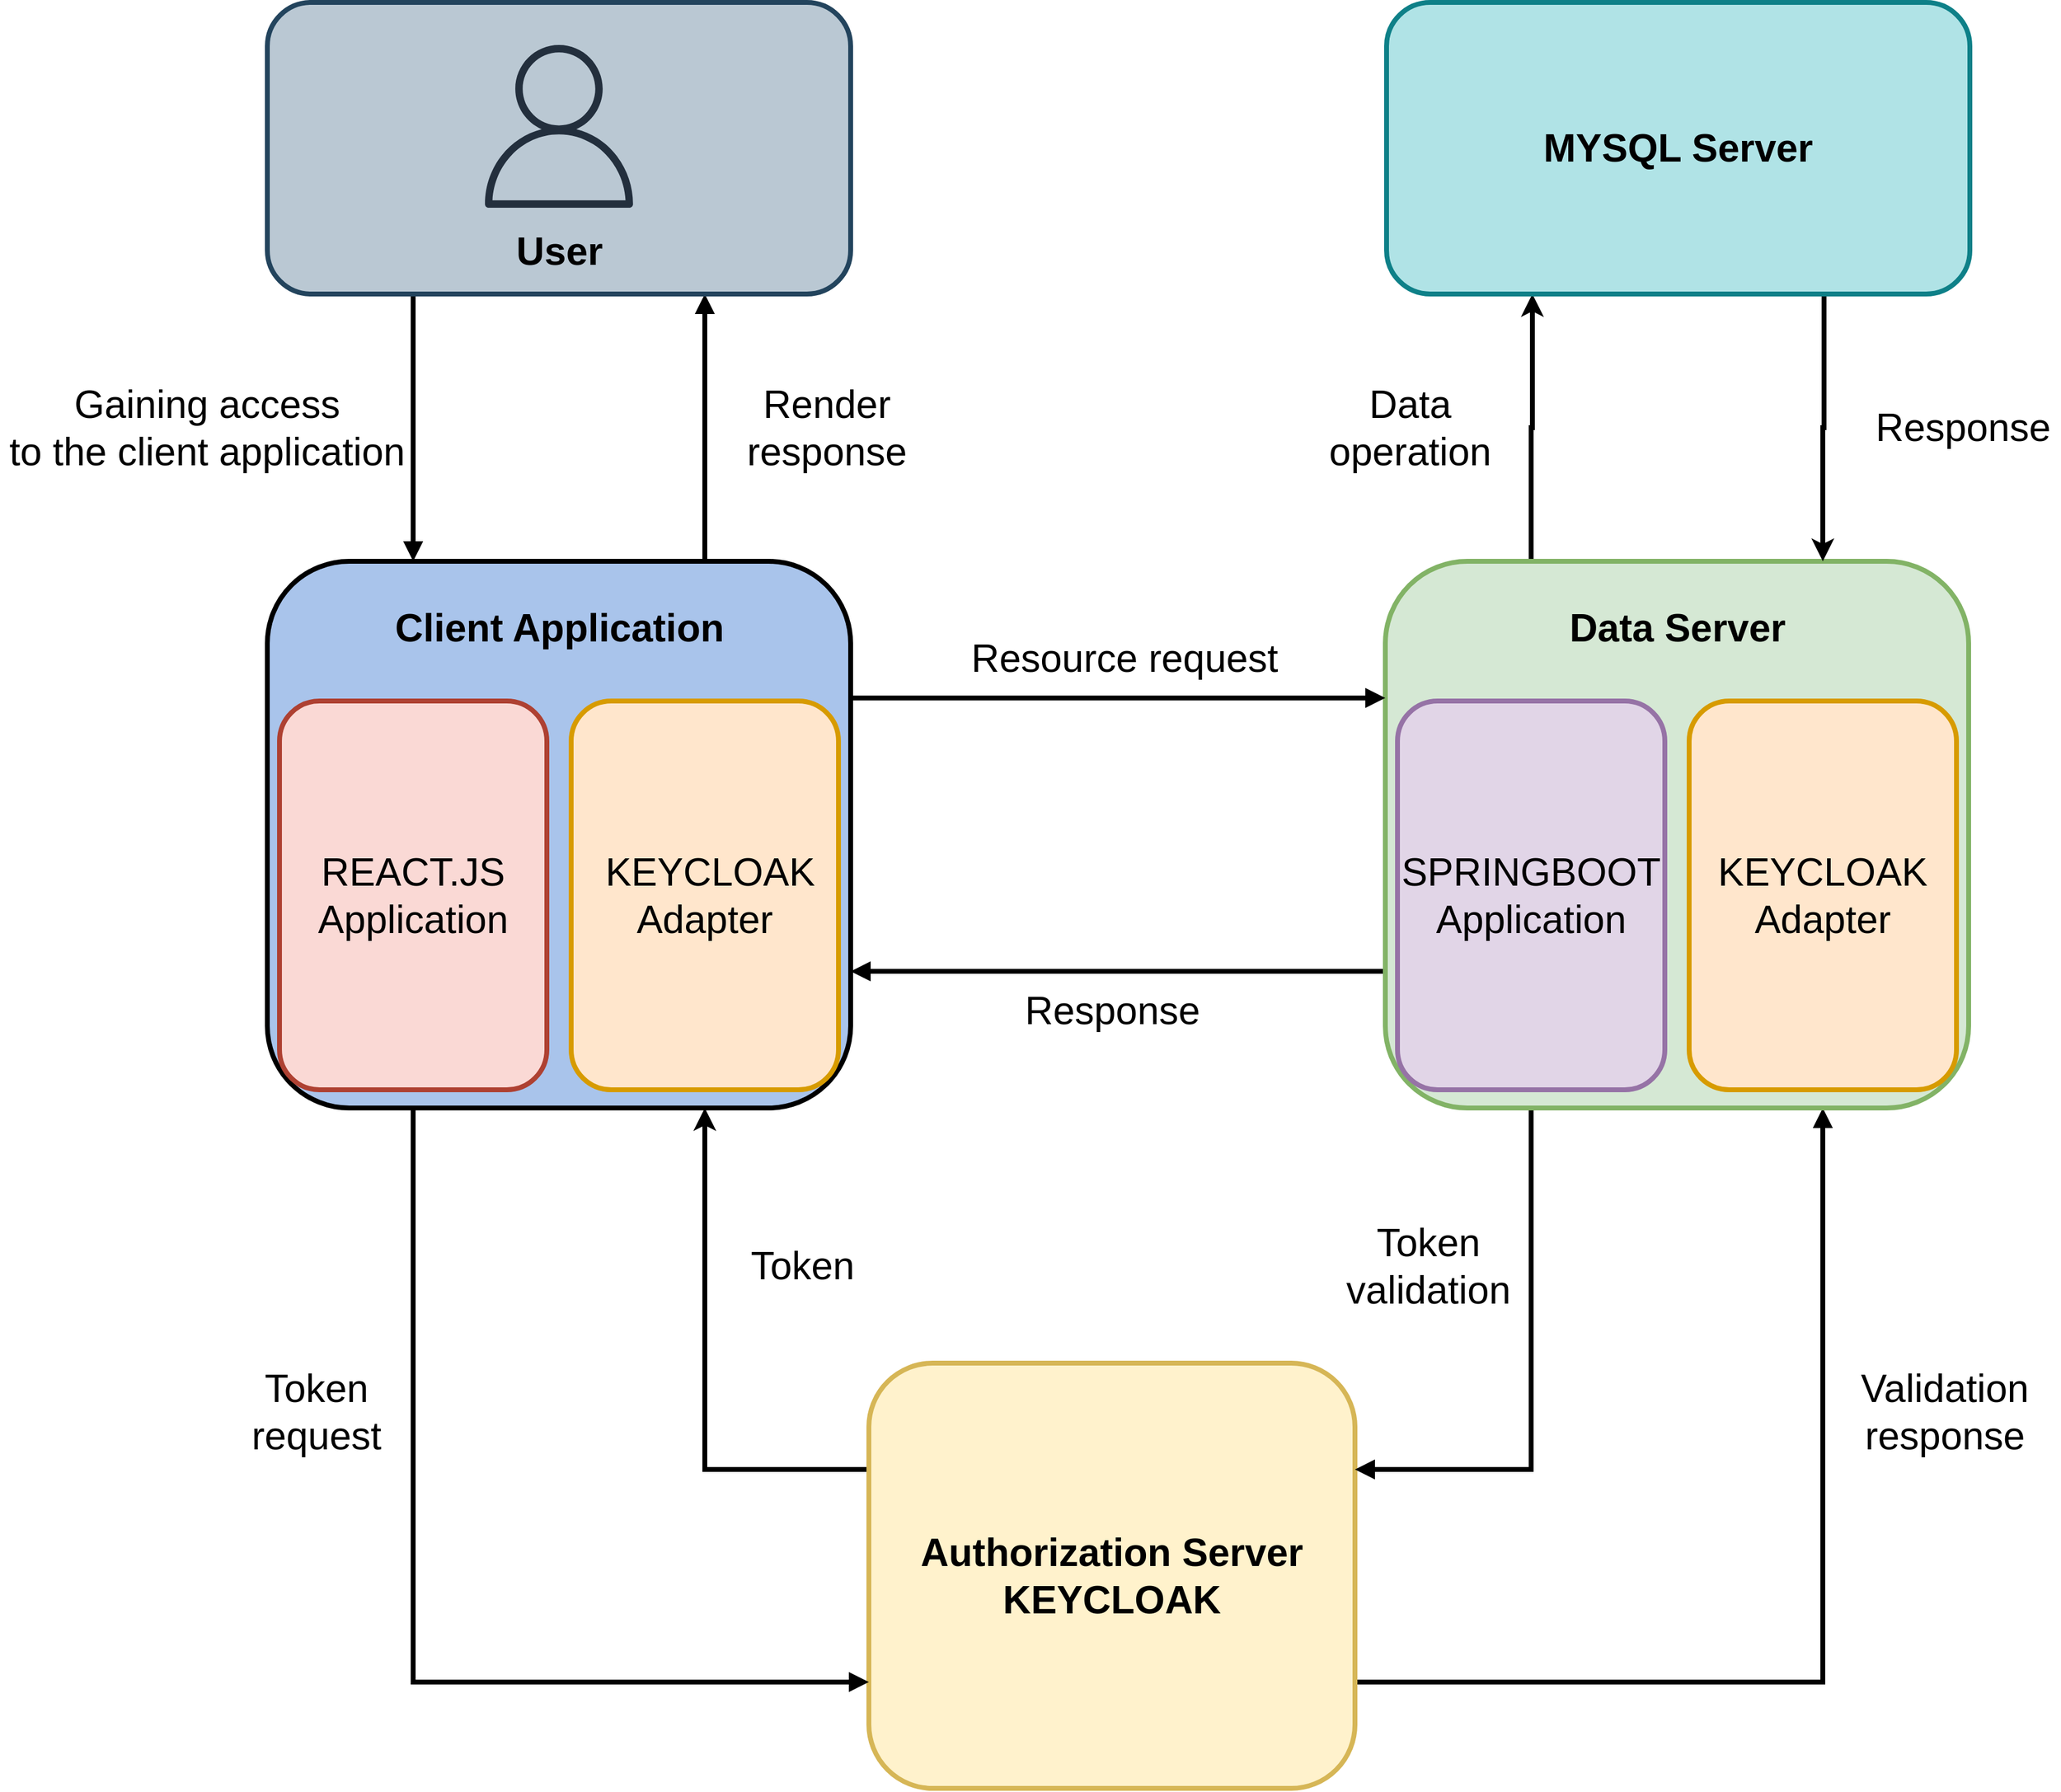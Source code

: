 <mxfile version="15.7.3" type="device"><diagram id="tul-33cusbJCAUM83Fv0" name="Strona-1"><mxGraphModel dx="1574" dy="2405" grid="1" gridSize="10" guides="1" tooltips="1" connect="1" arrows="1" fold="1" page="1" pageScale="1" pageWidth="827" pageHeight="1169" math="0" shadow="0"><root><mxCell id="0"/><mxCell id="1" parent="0"/><mxCell id="j5rOdwyWGJmOr5cOyLGO-9" style="edgeStyle=orthogonalEdgeStyle;rounded=0;orthogonalLoop=1;jettySize=auto;html=1;exitX=1;exitY=0.75;exitDx=0;exitDy=0;entryX=0.75;entryY=1;entryDx=0;entryDy=0;fontSize=16;fontColor=#000000;strokeWidth=4;endArrow=block;endFill=1;targetPerimeterSpacing=0;" parent="1" source="j5rOdwyWGJmOr5cOyLGO-1" target="j5rOdwyWGJmOr5cOyLGO-2" edge="1"><mxGeometry relative="1" as="geometry"/></mxCell><mxCell id="j5rOdwyWGJmOr5cOyLGO-12" style="edgeStyle=orthogonalEdgeStyle;rounded=0;orthogonalLoop=1;jettySize=auto;html=1;exitX=0;exitY=0.25;exitDx=0;exitDy=0;entryX=0.75;entryY=1;entryDx=0;entryDy=0;fontSize=16;fontColor=#000000;strokeWidth=4;" parent="1" source="j5rOdwyWGJmOr5cOyLGO-1" target="j5rOdwyWGJmOr5cOyLGO-3" edge="1"><mxGeometry relative="1" as="geometry"/></mxCell><mxCell id="j5rOdwyWGJmOr5cOyLGO-1" value="&lt;span style=&quot;font-size: 32px&quot;&gt;Authorization Server KEYCLOAK&lt;/span&gt;" style="rounded=1;whiteSpace=wrap;html=1;fontStyle=1;fontSize=20;labelBackgroundColor=none;fillColor=#fff2cc;strokeColor=#d6b656;strokeWidth=4;" parent="1" vertex="1"><mxGeometry x="815" y="740" width="400" height="350" as="geometry"/></mxCell><mxCell id="j5rOdwyWGJmOr5cOyLGO-8" style="edgeStyle=orthogonalEdgeStyle;rounded=0;orthogonalLoop=1;jettySize=auto;html=1;exitX=0;exitY=0.75;exitDx=0;exitDy=0;entryX=1;entryY=0.75;entryDx=0;entryDy=0;fontSize=16;fontColor=#000000;strokeWidth=4;endArrow=block;endFill=1;" parent="1" source="j5rOdwyWGJmOr5cOyLGO-2" target="j5rOdwyWGJmOr5cOyLGO-3" edge="1"><mxGeometry relative="1" as="geometry"/></mxCell><mxCell id="j5rOdwyWGJmOr5cOyLGO-10" style="edgeStyle=orthogonalEdgeStyle;rounded=0;orthogonalLoop=1;jettySize=auto;html=1;fontSize=16;fontColor=#000000;strokeWidth=4;endArrow=block;endFill=1;exitX=0.25;exitY=1;exitDx=0;exitDy=0;entryX=1;entryY=0.25;entryDx=0;entryDy=0;" parent="1" source="j5rOdwyWGJmOr5cOyLGO-2" target="j5rOdwyWGJmOr5cOyLGO-1" edge="1"><mxGeometry relative="1" as="geometry"><mxPoint x="830" y="480" as="sourcePoint"/><mxPoint x="807" y="760" as="targetPoint"/></mxGeometry></mxCell><mxCell id="sf2csniWYRz4lhS1v00--3" style="edgeStyle=orthogonalEdgeStyle;rounded=0;orthogonalLoop=1;jettySize=auto;html=1;exitX=0.25;exitY=0;exitDx=0;exitDy=0;entryX=0.25;entryY=1;entryDx=0;entryDy=0;strokeWidth=4;" parent="1" source="j5rOdwyWGJmOr5cOyLGO-2" target="sf2csniWYRz4lhS1v00--1" edge="1"><mxGeometry relative="1" as="geometry"/></mxCell><mxCell id="j5rOdwyWGJmOr5cOyLGO-2" value="" style="rounded=1;whiteSpace=wrap;html=1;fontStyle=1;fontSize=20;labelBackgroundColor=none;fillColor=#d5e8d4;strokeColor=#82b366;strokeWidth=4;" parent="1" vertex="1"><mxGeometry x="1240" y="80" width="480" height="450" as="geometry"/></mxCell><mxCell id="j5rOdwyWGJmOr5cOyLGO-7" style="edgeStyle=orthogonalEdgeStyle;rounded=0;orthogonalLoop=1;jettySize=auto;html=1;exitX=1;exitY=0.25;exitDx=0;exitDy=0;entryX=0;entryY=0.25;entryDx=0;entryDy=0;fontSize=16;fontColor=#000000;strokeWidth=4;endArrow=block;endFill=1;targetPerimeterSpacing=0;" parent="1" source="j5rOdwyWGJmOr5cOyLGO-3" target="j5rOdwyWGJmOr5cOyLGO-2" edge="1"><mxGeometry relative="1" as="geometry"/></mxCell><mxCell id="j5rOdwyWGJmOr5cOyLGO-11" style="edgeStyle=orthogonalEdgeStyle;rounded=0;orthogonalLoop=1;jettySize=auto;html=1;exitX=0.25;exitY=1;exitDx=0;exitDy=0;entryX=0;entryY=0.75;entryDx=0;entryDy=0;fontSize=16;fontColor=#000000;strokeWidth=4;endArrow=block;endFill=1;targetPerimeterSpacing=0;" parent="1" source="j5rOdwyWGJmOr5cOyLGO-3" target="j5rOdwyWGJmOr5cOyLGO-1" edge="1"><mxGeometry relative="1" as="geometry"/></mxCell><mxCell id="j5rOdwyWGJmOr5cOyLGO-24" style="edgeStyle=orthogonalEdgeStyle;rounded=0;orthogonalLoop=1;jettySize=auto;html=1;fontSize=16;fontColor=#000000;startArrow=block;startFill=1;endArrow=none;endFill=0;targetPerimeterSpacing=0;strokeWidth=4;entryX=0.25;entryY=1;entryDx=0;entryDy=0;exitX=0.25;exitY=0;exitDx=0;exitDy=0;" parent="1" source="j5rOdwyWGJmOr5cOyLGO-3" target="gYcyfmYoxR2V16T-hepv-8" edge="1"><mxGeometry relative="1" as="geometry"><mxPoint x="470" y="90" as="targetPoint"/><mxPoint x="310" y="150" as="sourcePoint"/></mxGeometry></mxCell><mxCell id="j5rOdwyWGJmOr5cOyLGO-25" style="edgeStyle=orthogonalEdgeStyle;rounded=0;orthogonalLoop=1;jettySize=auto;html=1;fontSize=16;fontColor=#000000;startArrow=none;startFill=0;endArrow=block;endFill=1;targetPerimeterSpacing=0;strokeWidth=4;entryX=0.75;entryY=1;entryDx=0;entryDy=0;exitX=0.75;exitY=0;exitDx=0;exitDy=0;" parent="1" source="j5rOdwyWGJmOr5cOyLGO-3" target="gYcyfmYoxR2V16T-hepv-8" edge="1"><mxGeometry relative="1" as="geometry"><mxPoint x="600" y="120" as="targetPoint"/><mxPoint x="710" y="140" as="sourcePoint"/></mxGeometry></mxCell><mxCell id="j5rOdwyWGJmOr5cOyLGO-3" value="" style="rounded=1;whiteSpace=wrap;html=1;fontStyle=1;fontSize=20;labelBackgroundColor=none;fillColor=#A9C4EB;strokeWidth=4;" parent="1" vertex="1"><mxGeometry x="320" y="80" width="480" height="450" as="geometry"/></mxCell><mxCell id="j5rOdwyWGJmOr5cOyLGO-16" value="Resource request" style="text;html=1;align=center;verticalAlign=middle;resizable=0;points=[];autosize=1;strokeColor=none;fillColor=none;fontSize=32;fontColor=#000000;strokeWidth=4;" parent="1" vertex="1"><mxGeometry x="890" y="140" width="270" height="40" as="geometry"/></mxCell><mxCell id="j5rOdwyWGJmOr5cOyLGO-17" value="Response" style="text;html=1;align=center;verticalAlign=middle;resizable=0;points=[];autosize=1;strokeColor=none;fillColor=none;fontSize=32;fontColor=#000000;strokeWidth=4;" parent="1" vertex="1"><mxGeometry x="935" y="430" width="160" height="40" as="geometry"/></mxCell><mxCell id="j5rOdwyWGJmOr5cOyLGO-18" value="Token&lt;br&gt;validation" style="text;html=1;align=center;verticalAlign=middle;resizable=0;points=[];autosize=1;strokeColor=none;fillColor=none;fontSize=32;fontColor=#000000;strokeWidth=4;" parent="1" vertex="1"><mxGeometry x="1200" y="620" width="150" height="80" as="geometry"/></mxCell><mxCell id="j5rOdwyWGJmOr5cOyLGO-19" value="Validation&lt;br&gt;response" style="text;html=1;align=center;verticalAlign=middle;resizable=0;points=[];autosize=1;strokeColor=none;fillColor=none;fontSize=32;fontColor=#000000;strokeWidth=4;" parent="1" vertex="1"><mxGeometry x="1625" y="740" width="150" height="80" as="geometry"/></mxCell><mxCell id="j5rOdwyWGJmOr5cOyLGO-20" value="Token" style="text;html=1;align=center;verticalAlign=middle;resizable=0;points=[];autosize=1;strokeColor=none;fillColor=none;fontSize=32;fontColor=#000000;strokeWidth=4;" parent="1" vertex="1"><mxGeometry x="710" y="640" width="100" height="40" as="geometry"/></mxCell><mxCell id="j5rOdwyWGJmOr5cOyLGO-21" value="Token &lt;br&gt;request" style="text;html=1;align=center;verticalAlign=middle;resizable=0;points=[];autosize=1;strokeColor=none;fillColor=none;fontSize=32;fontColor=#000000;strokeWidth=4;" parent="1" vertex="1"><mxGeometry x="300" y="740" width="120" height="80" as="geometry"/></mxCell><mxCell id="j5rOdwyWGJmOr5cOyLGO-22" value="Gaining access &lt;br&gt;to the client application" style="text;html=1;align=center;verticalAlign=middle;resizable=0;points=[];autosize=1;strokeColor=none;fillColor=none;fontSize=32;fontColor=#000000;strokeWidth=4;" parent="1" vertex="1"><mxGeometry x="100" y="-70" width="340" height="80" as="geometry"/></mxCell><mxCell id="j5rOdwyWGJmOr5cOyLGO-23" value="Render &lt;br&gt;response" style="text;html=1;align=center;verticalAlign=middle;resizable=0;points=[];autosize=1;strokeColor=none;fillColor=none;fontSize=32;fontColor=#000000;strokeWidth=4;" parent="1" vertex="1"><mxGeometry x="705" y="-70" width="150" height="80" as="geometry"/></mxCell><mxCell id="gYcyfmYoxR2V16T-hepv-2" value="&lt;span style=&quot;font-size: 32px&quot;&gt;KEYCLOAK Adapter&lt;/span&gt;" style="rounded=1;whiteSpace=wrap;html=1;fillColor=#ffe6cc;strokeColor=#d79b00;strokeWidth=4;" parent="1" vertex="1"><mxGeometry x="1490" y="195" width="220" height="320" as="geometry"/></mxCell><mxCell id="gYcyfmYoxR2V16T-hepv-3" value="&lt;span style=&quot;font-size: 32px&quot;&gt;SPRINGBOOT&lt;br&gt;Application&lt;br&gt;&lt;/span&gt;" style="rounded=1;whiteSpace=wrap;html=1;fillColor=#e1d5e7;strokeColor=#9673a6;strokeWidth=4;" parent="1" vertex="1"><mxGeometry x="1250" y="195" width="220" height="320" as="geometry"/></mxCell><mxCell id="gYcyfmYoxR2V16T-hepv-4" value="&lt;font style=&quot;font-size: 32px&quot;&gt;&amp;nbsp;KEYCLOAK&lt;br&gt;Adapter&lt;br&gt;&lt;/font&gt;" style="rounded=1;whiteSpace=wrap;html=1;fillColor=#ffe6cc;strokeColor=#d79b00;strokeWidth=4;" parent="1" vertex="1"><mxGeometry x="570" y="195" width="220" height="320" as="geometry"/></mxCell><mxCell id="gYcyfmYoxR2V16T-hepv-5" value="&lt;font style=&quot;font-size: 32px&quot;&gt;REACT.JS Application&lt;/font&gt;" style="rounded=1;whiteSpace=wrap;html=1;fillColor=#fad9d5;strokeColor=#ae4132;strokeWidth=4;" parent="1" vertex="1"><mxGeometry x="330" y="195" width="220" height="320" as="geometry"/></mxCell><mxCell id="gYcyfmYoxR2V16T-hepv-6" value="&lt;font style=&quot;font-size: 32px&quot;&gt;&lt;b&gt;Client Application&lt;/b&gt;&lt;/font&gt;" style="text;html=1;align=center;verticalAlign=middle;resizable=0;points=[];autosize=1;strokeColor=none;fillColor=none;strokeWidth=4;" parent="1" vertex="1"><mxGeometry x="415" y="120" width="290" height="30" as="geometry"/></mxCell><mxCell id="gYcyfmYoxR2V16T-hepv-7" value="&lt;font style=&quot;font-size: 32px&quot;&gt;&lt;b&gt;Data Server&lt;/b&gt;&lt;/font&gt;" style="text;html=1;align=center;verticalAlign=middle;resizable=0;points=[];autosize=1;strokeColor=none;fillColor=none;strokeWidth=4;" parent="1" vertex="1"><mxGeometry x="1385" y="120" width="190" height="30" as="geometry"/></mxCell><mxCell id="gYcyfmYoxR2V16T-hepv-8" value="" style="rounded=1;whiteSpace=wrap;html=1;fontSize=32;fillColor=#bac8d3;strokeColor=#23445d;strokeWidth=4;" parent="1" vertex="1"><mxGeometry x="320" y="-380" width="480" height="240" as="geometry"/></mxCell><mxCell id="gYcyfmYoxR2V16T-hepv-9" value="" style="sketch=0;outlineConnect=0;fontColor=#232F3E;gradientColor=none;fillColor=#232F3D;strokeColor=none;dashed=0;verticalLabelPosition=bottom;verticalAlign=top;align=center;html=1;fontSize=12;fontStyle=0;aspect=fixed;pointerEvents=1;shape=mxgraph.aws4.user;strokeWidth=4;" parent="1" vertex="1"><mxGeometry x="493" y="-345" width="134" height="134" as="geometry"/></mxCell><mxCell id="gYcyfmYoxR2V16T-hepv-11" value="User" style="text;html=1;align=center;verticalAlign=middle;resizable=0;points=[];autosize=1;strokeColor=none;fillColor=none;fontSize=32;fontStyle=1;strokeWidth=4;" parent="1" vertex="1"><mxGeometry x="515" y="-195" width="90" height="40" as="geometry"/></mxCell><mxCell id="sf2csniWYRz4lhS1v00--4" style="edgeStyle=orthogonalEdgeStyle;rounded=0;orthogonalLoop=1;jettySize=auto;html=1;exitX=0.75;exitY=1;exitDx=0;exitDy=0;entryX=0.75;entryY=0;entryDx=0;entryDy=0;strokeWidth=4;" parent="1" source="sf2csniWYRz4lhS1v00--1" target="j5rOdwyWGJmOr5cOyLGO-2" edge="1"><mxGeometry relative="1" as="geometry"/></mxCell><mxCell id="sf2csniWYRz4lhS1v00--1" value="&lt;span style=&quot;font-size: 32px&quot;&gt;MYSQL Server&lt;br&gt;&lt;/span&gt;" style="rounded=1;whiteSpace=wrap;html=1;fontStyle=1;fontSize=20;labelBackgroundColor=none;fillColor=#b0e3e6;strokeColor=#0e8088;strokeWidth=4;" parent="1" vertex="1"><mxGeometry x="1241" y="-380" width="480" height="240" as="geometry"/></mxCell><mxCell id="sf2csniWYRz4lhS1v00--7" value="Data&lt;br&gt;operation" style="text;html=1;align=center;verticalAlign=middle;resizable=0;points=[];autosize=1;strokeColor=none;fillColor=none;fontSize=32;" parent="1" vertex="1"><mxGeometry x="1185" y="-70" width="150" height="80" as="geometry"/></mxCell><mxCell id="sf2csniWYRz4lhS1v00--9" value="Response" style="text;html=1;align=center;verticalAlign=middle;resizable=0;points=[];autosize=1;strokeColor=none;fillColor=none;fontSize=32;" parent="1" vertex="1"><mxGeometry x="1635" y="-50" width="160" height="40" as="geometry"/></mxCell></root></mxGraphModel></diagram></mxfile>